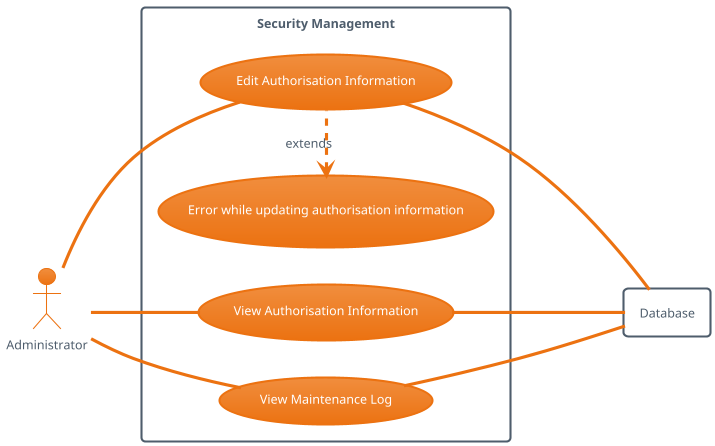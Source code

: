@startuml
!theme aws-orange
left to right direction

actor Admin as "Administrator"

rectangle Database

rectangle "Security Management" {

    usecase UC1 as "View Authorisation Information"
    usecase UC2 as "Edit Authorisation Information"
    usecase UC3 as "View Maintenance Log"

    usecase UC4 as "Error while updating authorisation information"

    Admin -- UC1
    Admin -- UC2
    Admin -- UC3

    UC1 --- Database
    UC2 --- Database
    UC3 --- Database

    UC4 <. UC2 : extends
}
@enduml
